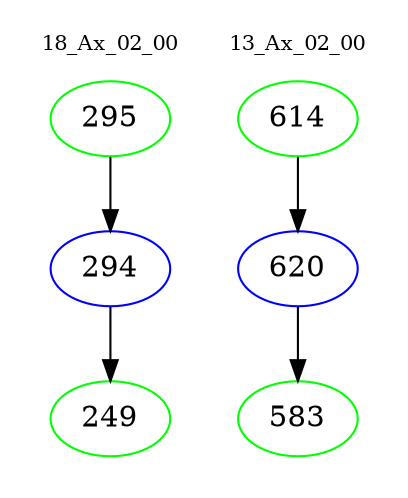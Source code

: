 digraph{
subgraph cluster_0 {
color = white
label = "18_Ax_02_00";
fontsize=10;
T0_295 [label="295", color="green"]
T0_295 -> T0_294 [color="black"]
T0_294 [label="294", color="blue"]
T0_294 -> T0_249 [color="black"]
T0_249 [label="249", color="green"]
}
subgraph cluster_1 {
color = white
label = "13_Ax_02_00";
fontsize=10;
T1_614 [label="614", color="green"]
T1_614 -> T1_620 [color="black"]
T1_620 [label="620", color="blue"]
T1_620 -> T1_583 [color="black"]
T1_583 [label="583", color="green"]
}
}

